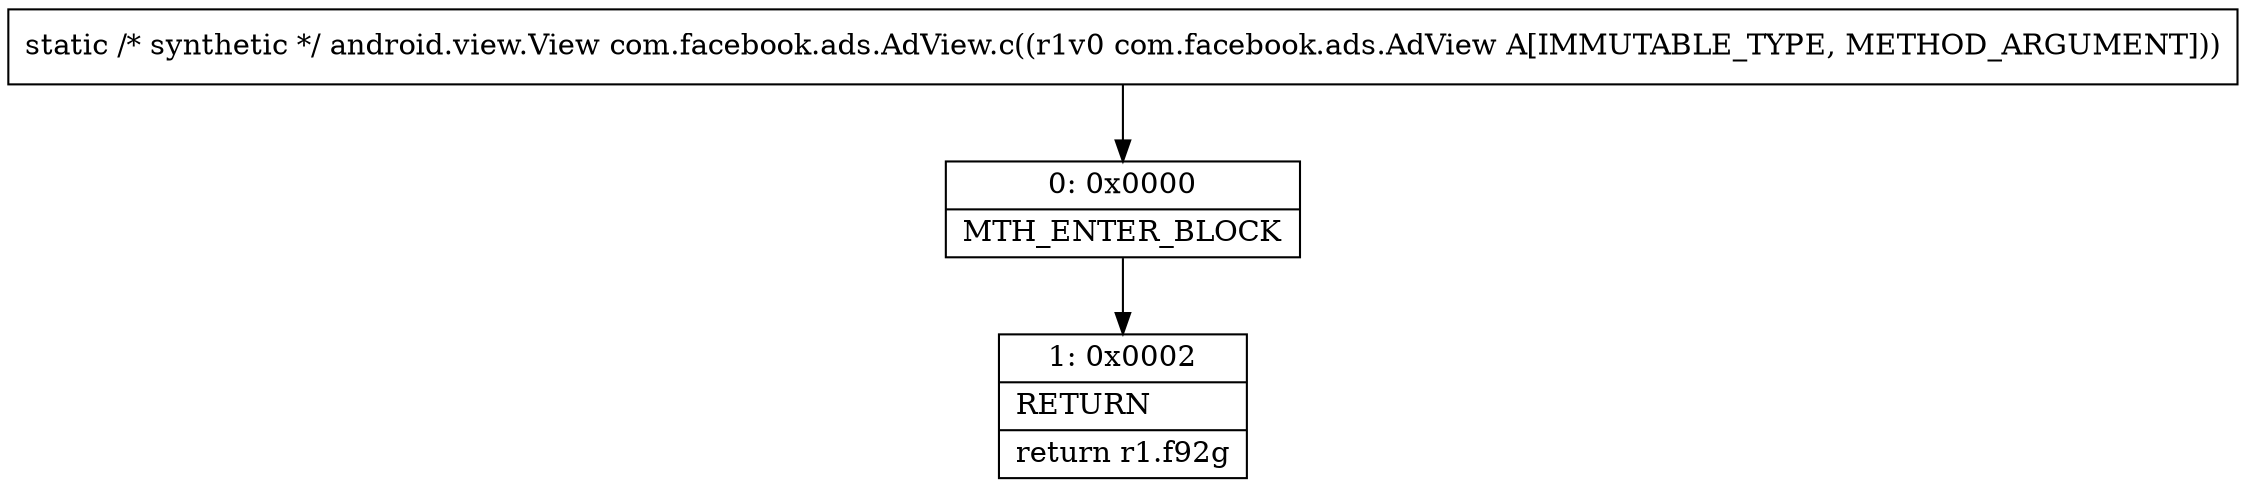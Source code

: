 digraph "CFG forcom.facebook.ads.AdView.c(Lcom\/facebook\/ads\/AdView;)Landroid\/view\/View;" {
Node_0 [shape=record,label="{0\:\ 0x0000|MTH_ENTER_BLOCK\l}"];
Node_1 [shape=record,label="{1\:\ 0x0002|RETURN\l|return r1.f92g\l}"];
MethodNode[shape=record,label="{static \/* synthetic *\/ android.view.View com.facebook.ads.AdView.c((r1v0 com.facebook.ads.AdView A[IMMUTABLE_TYPE, METHOD_ARGUMENT])) }"];
MethodNode -> Node_0;
Node_0 -> Node_1;
}


